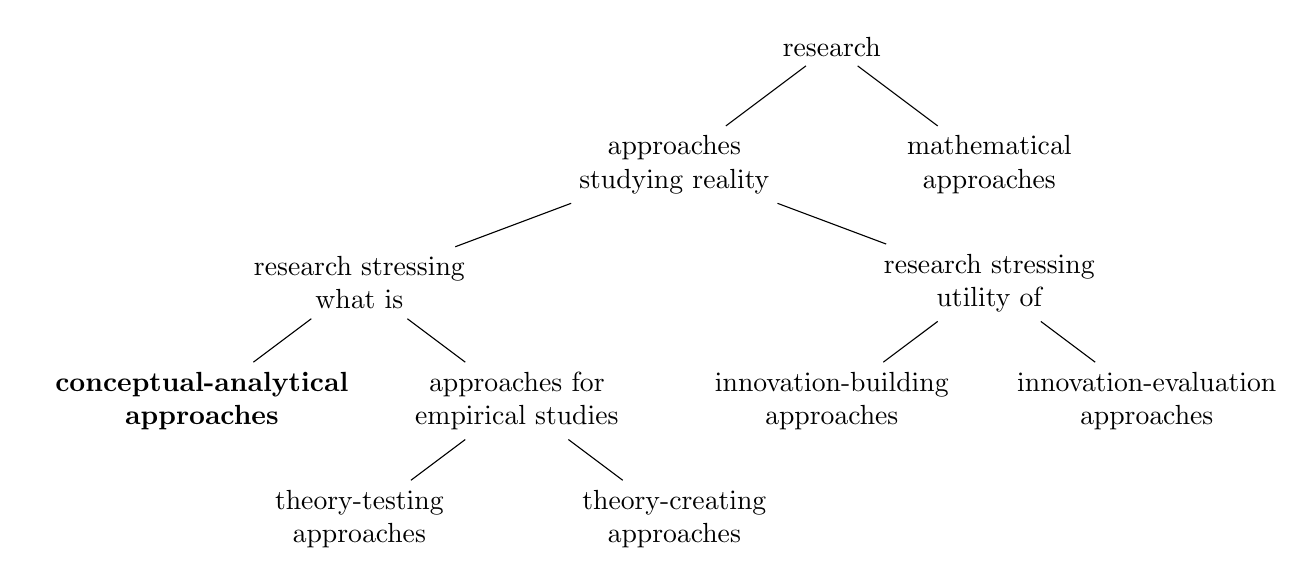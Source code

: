 \usetikzlibrary{trees}

\tikzstyle{bag} = [align=center]

\begin{tikzpicture}[level distance=1.5cm,
    level 1/.style={sibling distance=4cm},
    level 2/.style={sibling distance=8cm},
    level 3/.style={sibling distance=4cm}]
  \node {research}
    child {node [bag] {approaches \\ studying reality}
      child {node [bag] {research stressing \\ what is}
        child {node [bag] {\textbf{conceptual-analytical} \\ \textbf{approaches}}}
        child {node [bag] {approaches for \\ empirical studies}
          child [bag] {node {theory-testing \\ approaches}}
          child [bag] {node {theory-creating \\ approaches}}
        }
      }
      child [bag] {node {research stressing \\ utility of}
        child [bag] {node {innovation-building \\ approaches}}
        child [bag] {node {innovation-evaluation \\ approaches}}
      }
    }
    child {node [bag] {mathematical \\ approaches}};
\end{tikzpicture}